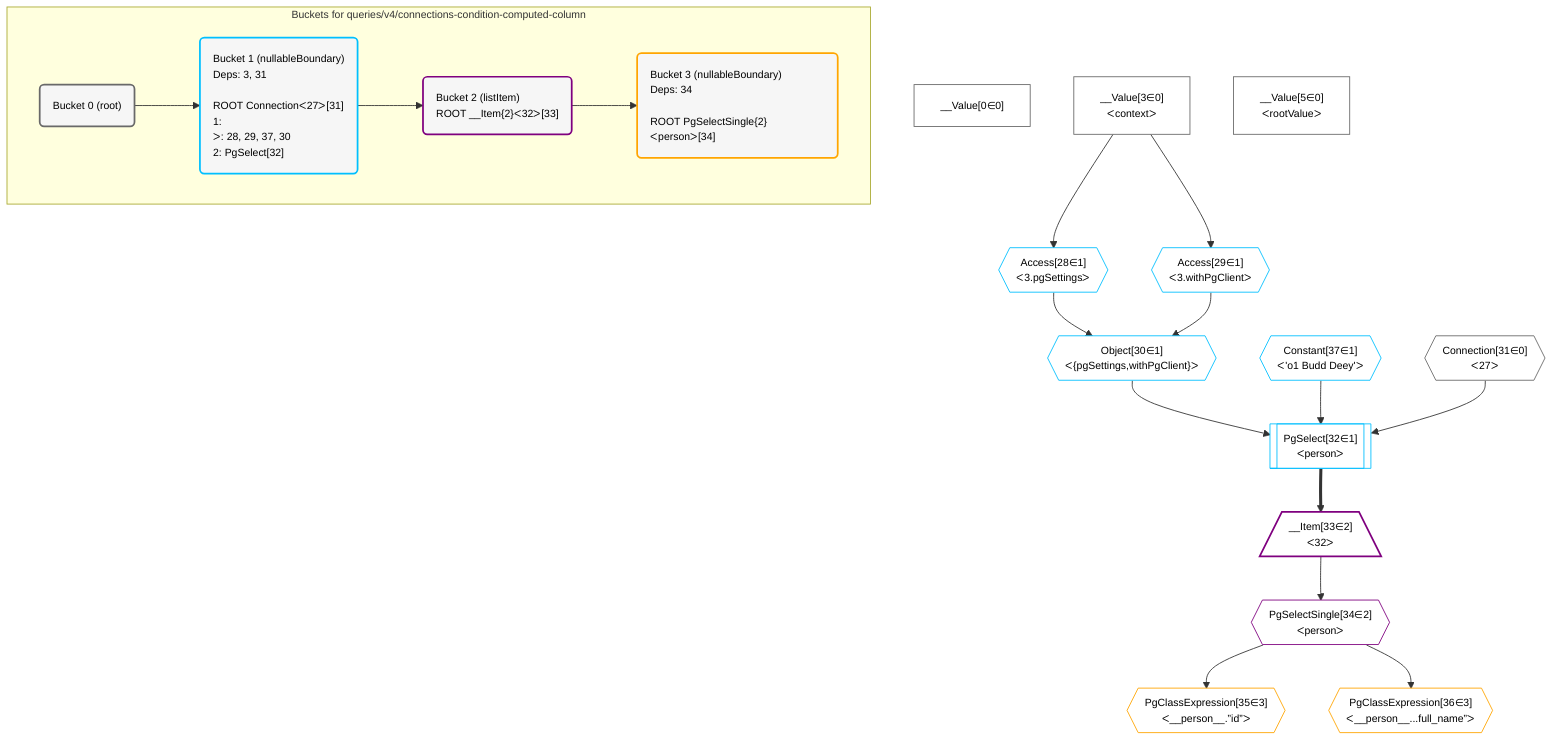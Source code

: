 %%{init: {'themeVariables': { 'fontSize': '12px'}}}%%
graph TD
    classDef path fill:#eee,stroke:#000,color:#000
    classDef plan fill:#fff,stroke-width:1px,color:#000
    classDef itemplan fill:#fff,stroke-width:2px,color:#000
    classDef unbatchedplan fill:#dff,stroke-width:1px,color:#000
    classDef sideeffectplan fill:#fcc,stroke-width:2px,color:#000
    classDef bucket fill:#f6f6f6,color:#000,stroke-width:2px,text-align:left


    %% define steps
    __Value0["__Value[0∈0]"]:::plan
    __Value3["__Value[3∈0]<br />ᐸcontextᐳ"]:::plan
    __Value5["__Value[5∈0]<br />ᐸrootValueᐳ"]:::plan
    Access28{{"Access[28∈1]<br />ᐸ3.pgSettingsᐳ"}}:::plan
    Access29{{"Access[29∈1]<br />ᐸ3.withPgClientᐳ"}}:::plan
    Object30{{"Object[30∈1]<br />ᐸ{pgSettings,withPgClient}ᐳ"}}:::plan
    Connection31{{"Connection[31∈0]<br />ᐸ27ᐳ"}}:::plan
    Constant37{{"Constant[37∈1]<br />ᐸ'o1 Budd Deey'ᐳ"}}:::plan
    PgSelect32[["PgSelect[32∈1]<br />ᐸpersonᐳ"]]:::plan
    __Item33[/"__Item[33∈2]<br />ᐸ32ᐳ"\]:::itemplan
    PgSelectSingle34{{"PgSelectSingle[34∈2]<br />ᐸpersonᐳ"}}:::plan
    PgClassExpression35{{"PgClassExpression[35∈3]<br />ᐸ__person__.”id”ᐳ"}}:::plan
    PgClassExpression36{{"PgClassExpression[36∈3]<br />ᐸ__person__...full_name”ᐳ"}}:::plan

    %% plan dependencies
    __Value3 --> Access28
    __Value3 --> Access29
    Access28 & Access29 --> Object30
    Object30 & Constant37 & Connection31 --> PgSelect32
    PgSelect32 ==> __Item33
    __Item33 --> PgSelectSingle34
    PgSelectSingle34 --> PgClassExpression35
    PgSelectSingle34 --> PgClassExpression36

    subgraph "Buckets for queries/v4/connections-condition-computed-column"
    Bucket0("Bucket 0 (root)"):::bucket
    classDef bucket0 stroke:#696969
    class Bucket0,__Value0,__Value3,__Value5,Connection31 bucket0
    Bucket1("Bucket 1 (nullableBoundary)<br />Deps: 3, 31<br /><br />ROOT Connectionᐸ27ᐳ[31]<br />1: <br />ᐳ: 28, 29, 37, 30<br />2: PgSelect[32]"):::bucket
    classDef bucket1 stroke:#00bfff
    class Bucket1,Access28,Access29,Object30,PgSelect32,Constant37 bucket1
    Bucket2("Bucket 2 (listItem)<br />ROOT __Item{2}ᐸ32ᐳ[33]"):::bucket
    classDef bucket2 stroke:#7f007f
    class Bucket2,__Item33,PgSelectSingle34 bucket2
    Bucket3("Bucket 3 (nullableBoundary)<br />Deps: 34<br /><br />ROOT PgSelectSingle{2}ᐸpersonᐳ[34]"):::bucket
    classDef bucket3 stroke:#ffa500
    class Bucket3,PgClassExpression35,PgClassExpression36 bucket3
    Bucket0 --> Bucket1
    Bucket1 --> Bucket2
    Bucket2 --> Bucket3
    end